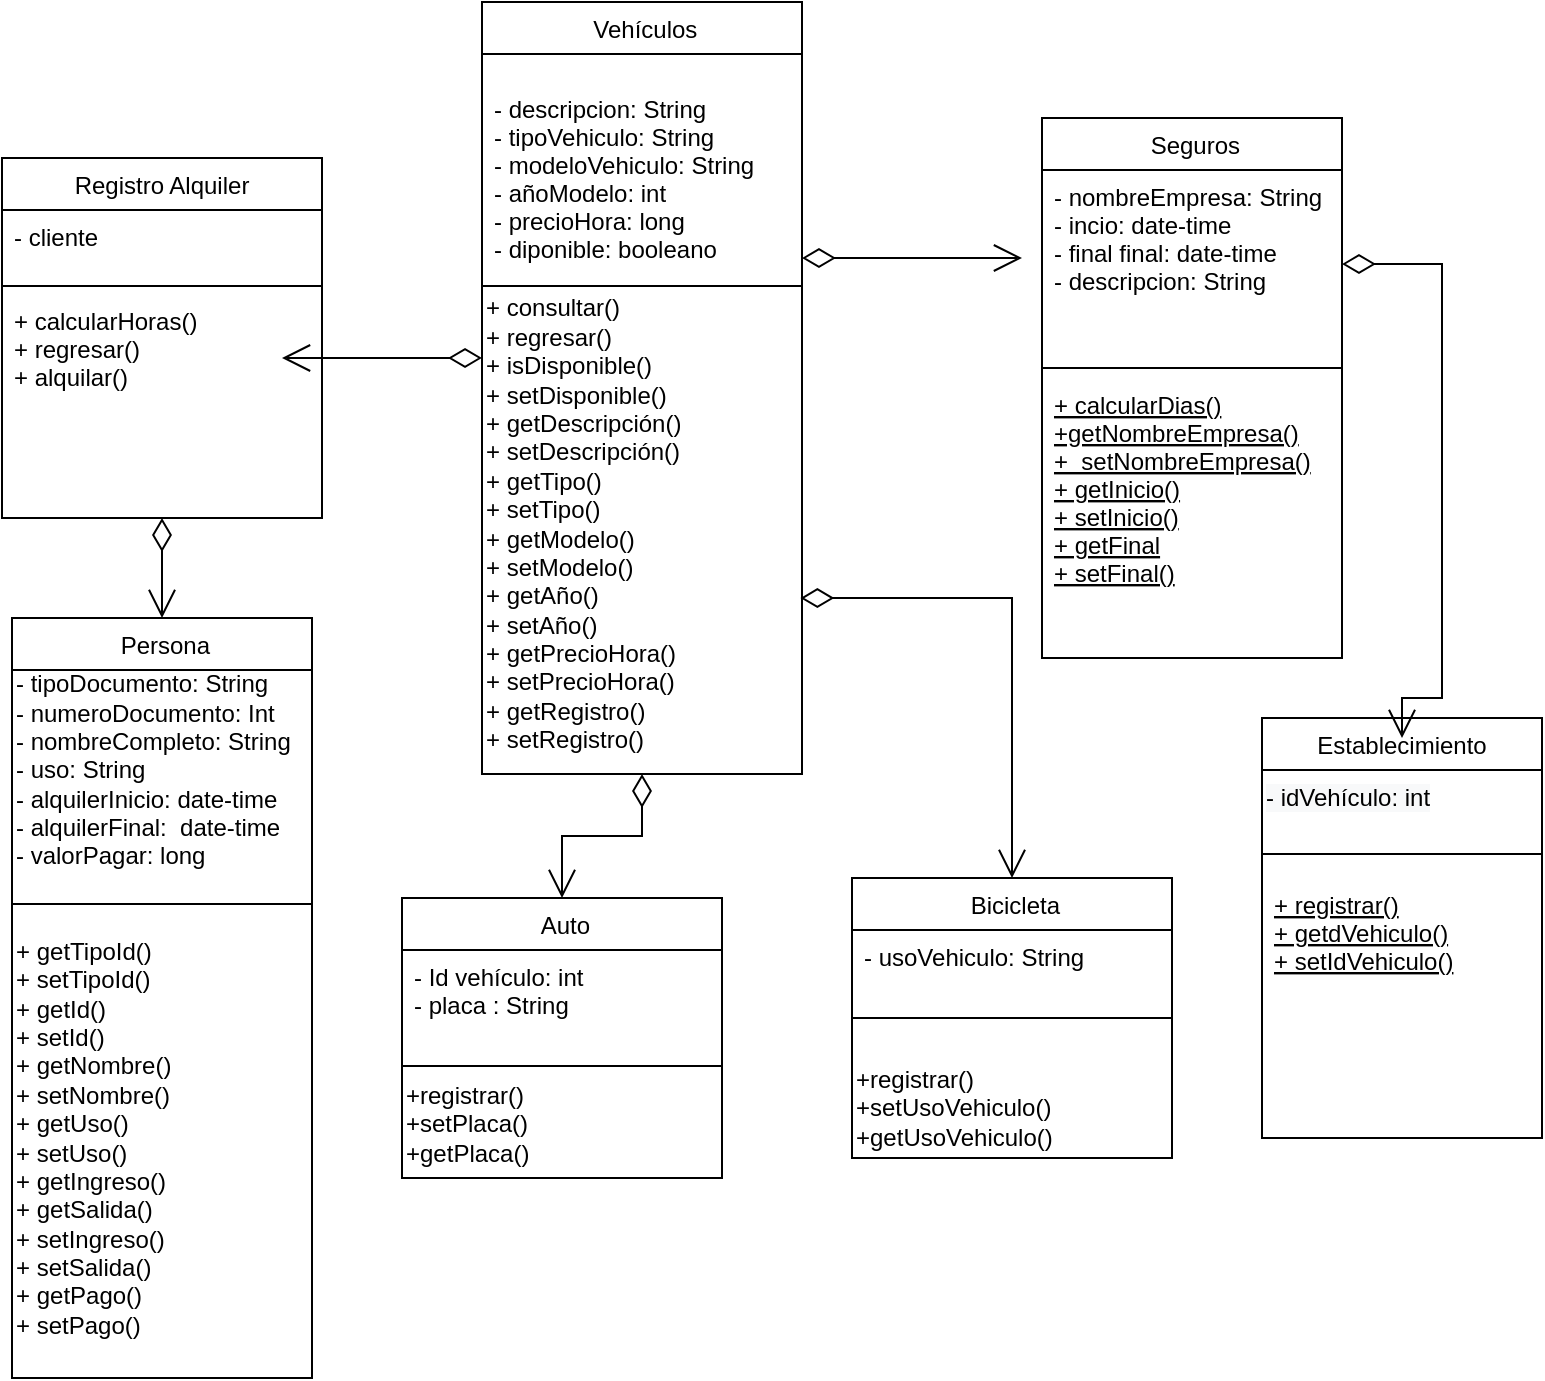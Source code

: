 <mxfile version="16.3.0" type="github">
  <diagram id="C5RBs43oDa-KdzZeNtuy" name="Page-1">
    <mxGraphModel dx="920" dy="1673" grid="1" gridSize="10" guides="1" tooltips="1" connect="1" arrows="1" fold="1" page="1" pageScale="1" pageWidth="827" pageHeight="1169" math="0" shadow="0">
      <root>
        <mxCell id="WIyWlLk6GJQsqaUBKTNV-0" />
        <mxCell id="WIyWlLk6GJQsqaUBKTNV-1" parent="WIyWlLk6GJQsqaUBKTNV-0" />
        <mxCell id="zkfFHV4jXpPFQw0GAbJ--0" value=" Vehículos" style="swimlane;fontStyle=0;align=center;verticalAlign=top;childLayout=stackLayout;horizontal=1;startSize=26;horizontalStack=0;resizeParent=1;resizeLast=0;collapsible=1;marginBottom=0;rounded=0;shadow=0;strokeWidth=1;" parent="WIyWlLk6GJQsqaUBKTNV-1" vertex="1">
          <mxGeometry x="280" y="-18" width="160" height="386" as="geometry">
            <mxRectangle x="230" y="140" width="160" height="26" as="alternateBounds" />
          </mxGeometry>
        </mxCell>
        <mxCell id="zkfFHV4jXpPFQw0GAbJ--1" value="&#xa;- descripcion: String&#xa;- tipoVehiculo: String&#xa;- modeloVehiculo: String&#xa;- añoModelo: int&#xa;- precioHora: long&#xa;- diponible: booleano&#xa;" style="text;align=left;verticalAlign=top;spacingLeft=4;spacingRight=4;overflow=hidden;rotatable=0;points=[[0,0.5],[1,0.5]];portConstraint=eastwest;" parent="zkfFHV4jXpPFQw0GAbJ--0" vertex="1">
          <mxGeometry y="26" width="160" height="112" as="geometry" />
        </mxCell>
        <mxCell id="zkfFHV4jXpPFQw0GAbJ--4" value="" style="line;html=1;strokeWidth=1;align=left;verticalAlign=middle;spacingTop=-1;spacingLeft=3;spacingRight=3;rotatable=0;labelPosition=right;points=[];portConstraint=eastwest;" parent="zkfFHV4jXpPFQw0GAbJ--0" vertex="1">
          <mxGeometry y="138" width="160" height="8" as="geometry" />
        </mxCell>
        <mxCell id="k-B6aG6RDVPSs4apZ7Dc-0" value="+ consultar()&lt;br&gt;+ regresar()&lt;br&gt;+ isDisponible()&lt;br&gt;+ setDisponible()&lt;br&gt;+ getDescripción()&lt;br&gt;+ setDescripción()&lt;br&gt;+ getTipo()&lt;br&gt;+ setTipo()&lt;br&gt;+ getModelo()&lt;br&gt;+ setModelo()&lt;br&gt;+ getAño()&lt;br&gt;+ setAño()&lt;br&gt;+ getPrecioHora()&lt;br&gt;+ setPrecioHora()&lt;br&gt;+ getRegistro()&lt;br&gt;+ setRegistro()&lt;br&gt;" style="text;html=1;align=left;verticalAlign=middle;resizable=0;points=[];autosize=1;strokeColor=none;fillColor=none;" parent="zkfFHV4jXpPFQw0GAbJ--0" vertex="1">
          <mxGeometry y="146" width="160" height="230" as="geometry" />
        </mxCell>
        <mxCell id="zkfFHV4jXpPFQw0GAbJ--6" value=" Seguros" style="swimlane;fontStyle=0;align=center;verticalAlign=top;childLayout=stackLayout;horizontal=1;startSize=26;horizontalStack=0;resizeParent=1;resizeLast=0;collapsible=1;marginBottom=0;rounded=0;shadow=0;strokeWidth=1;" parent="WIyWlLk6GJQsqaUBKTNV-1" vertex="1">
          <mxGeometry x="560" y="40" width="150" height="270" as="geometry">
            <mxRectangle x="130" y="380" width="160" height="26" as="alternateBounds" />
          </mxGeometry>
        </mxCell>
        <mxCell id="zkfFHV4jXpPFQw0GAbJ--7" value="- nombreEmpresa: String&#xa;- incio: date-time&#xa;- final final: date-time&#xa;- descripcion: String" style="text;align=left;verticalAlign=top;spacingLeft=4;spacingRight=4;overflow=hidden;rotatable=0;points=[[0,0.5],[1,0.5]];portConstraint=eastwest;" parent="zkfFHV4jXpPFQw0GAbJ--6" vertex="1">
          <mxGeometry y="26" width="150" height="94" as="geometry" />
        </mxCell>
        <mxCell id="zkfFHV4jXpPFQw0GAbJ--9" value="" style="line;html=1;strokeWidth=1;align=left;verticalAlign=middle;spacingTop=-1;spacingLeft=3;spacingRight=3;rotatable=0;labelPosition=right;points=[];portConstraint=eastwest;" parent="zkfFHV4jXpPFQw0GAbJ--6" vertex="1">
          <mxGeometry y="120" width="150" height="10" as="geometry" />
        </mxCell>
        <mxCell id="zkfFHV4jXpPFQw0GAbJ--10" value="+ calcularDias()&#xa;+getNombreEmpresa()&#xa;+  setNombreEmpresa()&#xa;+ getInicio()&#xa;+ setInicio()&#xa;+ getFinal&#xa;+ setFinal()" style="text;align=left;verticalAlign=top;spacingLeft=4;spacingRight=4;overflow=hidden;rotatable=0;points=[[0,0.5],[1,0.5]];portConstraint=eastwest;fontStyle=4" parent="zkfFHV4jXpPFQw0GAbJ--6" vertex="1">
          <mxGeometry y="130" width="150" height="140" as="geometry" />
        </mxCell>
        <mxCell id="zkfFHV4jXpPFQw0GAbJ--17" value="Registro Alquiler" style="swimlane;fontStyle=0;align=center;verticalAlign=top;childLayout=stackLayout;horizontal=1;startSize=26;horizontalStack=0;resizeParent=1;resizeLast=0;collapsible=1;marginBottom=0;rounded=0;shadow=0;strokeWidth=1;" parent="WIyWlLk6GJQsqaUBKTNV-1" vertex="1">
          <mxGeometry x="40" y="60" width="160" height="180" as="geometry">
            <mxRectangle x="550" y="140" width="160" height="26" as="alternateBounds" />
          </mxGeometry>
        </mxCell>
        <mxCell id="zkfFHV4jXpPFQw0GAbJ--18" value="- cliente" style="text;align=left;verticalAlign=top;spacingLeft=4;spacingRight=4;overflow=hidden;rotatable=0;points=[[0,0.5],[1,0.5]];portConstraint=eastwest;" parent="zkfFHV4jXpPFQw0GAbJ--17" vertex="1">
          <mxGeometry y="26" width="160" height="34" as="geometry" />
        </mxCell>
        <mxCell id="zkfFHV4jXpPFQw0GAbJ--23" value="" style="line;html=1;strokeWidth=1;align=left;verticalAlign=middle;spacingTop=-1;spacingLeft=3;spacingRight=3;rotatable=0;labelPosition=right;points=[];portConstraint=eastwest;" parent="zkfFHV4jXpPFQw0GAbJ--17" vertex="1">
          <mxGeometry y="60" width="160" height="8" as="geometry" />
        </mxCell>
        <mxCell id="zkfFHV4jXpPFQw0GAbJ--25" value="+ calcularHoras()&#xa;+ regresar()&#xa;+ alquilar()&#xa;" style="text;align=left;verticalAlign=top;spacingLeft=4;spacingRight=4;overflow=hidden;rotatable=0;points=[[0,0.5],[1,0.5]];portConstraint=eastwest;" parent="zkfFHV4jXpPFQw0GAbJ--17" vertex="1">
          <mxGeometry y="68" width="160" height="62" as="geometry" />
        </mxCell>
        <mxCell id="DPD1uwYlrS6wo-lUC2d5-0" value=" Auto" style="swimlane;fontStyle=0;align=center;verticalAlign=top;childLayout=stackLayout;horizontal=1;startSize=26;horizontalStack=0;resizeParent=1;resizeLast=0;collapsible=1;marginBottom=0;rounded=0;shadow=0;strokeWidth=1;" vertex="1" parent="WIyWlLk6GJQsqaUBKTNV-1">
          <mxGeometry x="240" y="430" width="160" height="140" as="geometry">
            <mxRectangle x="230" y="140" width="160" height="26" as="alternateBounds" />
          </mxGeometry>
        </mxCell>
        <mxCell id="DPD1uwYlrS6wo-lUC2d5-1" value="- Id vehículo: int&#xa;- placa : String" style="text;align=left;verticalAlign=top;spacingLeft=4;spacingRight=4;overflow=hidden;rotatable=0;points=[[0,0.5],[1,0.5]];portConstraint=eastwest;" vertex="1" parent="DPD1uwYlrS6wo-lUC2d5-0">
          <mxGeometry y="26" width="160" height="54" as="geometry" />
        </mxCell>
        <mxCell id="DPD1uwYlrS6wo-lUC2d5-2" value="" style="line;html=1;strokeWidth=1;align=left;verticalAlign=middle;spacingTop=-1;spacingLeft=3;spacingRight=3;rotatable=0;labelPosition=right;points=[];portConstraint=eastwest;" vertex="1" parent="DPD1uwYlrS6wo-lUC2d5-0">
          <mxGeometry y="80" width="160" height="8" as="geometry" />
        </mxCell>
        <mxCell id="DPD1uwYlrS6wo-lUC2d5-14" value="+registrar()&lt;br&gt;+setPlaca()&lt;br&gt;+getPlaca()" style="text;html=1;align=left;verticalAlign=middle;resizable=0;points=[];autosize=1;strokeColor=none;fillColor=none;" vertex="1" parent="DPD1uwYlrS6wo-lUC2d5-0">
          <mxGeometry y="88" width="160" height="50" as="geometry" />
        </mxCell>
        <mxCell id="DPD1uwYlrS6wo-lUC2d5-4" value=" Bicicleta" style="swimlane;fontStyle=0;align=center;verticalAlign=top;childLayout=stackLayout;horizontal=1;startSize=26;horizontalStack=0;resizeParent=1;resizeLast=0;collapsible=1;marginBottom=0;rounded=0;shadow=0;strokeWidth=1;" vertex="1" parent="WIyWlLk6GJQsqaUBKTNV-1">
          <mxGeometry x="465" y="420" width="160" height="140" as="geometry">
            <mxRectangle x="230" y="140" width="160" height="26" as="alternateBounds" />
          </mxGeometry>
        </mxCell>
        <mxCell id="DPD1uwYlrS6wo-lUC2d5-5" value="- usoVehiculo: String" style="text;align=left;verticalAlign=top;spacingLeft=4;spacingRight=4;overflow=hidden;rotatable=0;points=[[0,0.5],[1,0.5]];portConstraint=eastwest;" vertex="1" parent="DPD1uwYlrS6wo-lUC2d5-4">
          <mxGeometry y="26" width="160" height="24" as="geometry" />
        </mxCell>
        <mxCell id="DPD1uwYlrS6wo-lUC2d5-6" value="" style="line;html=1;strokeWidth=1;align=left;verticalAlign=middle;spacingTop=-1;spacingLeft=3;spacingRight=3;rotatable=0;labelPosition=right;points=[];portConstraint=eastwest;" vertex="1" parent="DPD1uwYlrS6wo-lUC2d5-4">
          <mxGeometry y="50" width="160" height="40" as="geometry" />
        </mxCell>
        <mxCell id="DPD1uwYlrS6wo-lUC2d5-15" value="&lt;span&gt;+registrar()&lt;/span&gt;&lt;br&gt;&lt;span&gt;+setUsoVehiculo()&lt;/span&gt;&lt;br&gt;&lt;span&gt;+getUsoVehiculo()&lt;/span&gt;" style="text;html=1;align=left;verticalAlign=middle;resizable=0;points=[];autosize=1;strokeColor=none;fillColor=none;" vertex="1" parent="DPD1uwYlrS6wo-lUC2d5-4">
          <mxGeometry y="90" width="160" height="50" as="geometry" />
        </mxCell>
        <mxCell id="DPD1uwYlrS6wo-lUC2d5-8" value=" Persona" style="swimlane;fontStyle=0;align=center;verticalAlign=top;childLayout=stackLayout;horizontal=1;startSize=26;horizontalStack=0;resizeParent=1;resizeLast=0;collapsible=1;marginBottom=0;rounded=0;shadow=0;strokeWidth=1;" vertex="1" parent="WIyWlLk6GJQsqaUBKTNV-1">
          <mxGeometry x="45" y="290" width="150" height="380" as="geometry">
            <mxRectangle x="230" y="140" width="160" height="26" as="alternateBounds" />
          </mxGeometry>
        </mxCell>
        <mxCell id="DPD1uwYlrS6wo-lUC2d5-17" value="- tipoDocumento: String&lt;br&gt;- numeroDocumento: Int&lt;br&gt;- nombreCompleto: String&lt;br&gt;- uso: String&lt;br&gt;- alquilerInicio: date-time&lt;br&gt;- alquilerFinal:&amp;nbsp;&amp;nbsp;date-time&lt;br&gt;- valorPagar: long" style="text;html=1;align=left;verticalAlign=middle;resizable=0;points=[];autosize=1;strokeColor=none;fillColor=none;" vertex="1" parent="DPD1uwYlrS6wo-lUC2d5-8">
          <mxGeometry y="26" width="150" height="100" as="geometry" />
        </mxCell>
        <mxCell id="DPD1uwYlrS6wo-lUC2d5-10" value="" style="line;html=1;strokeWidth=1;align=left;verticalAlign=middle;spacingTop=-1;spacingLeft=3;spacingRight=3;rotatable=0;labelPosition=right;points=[];portConstraint=eastwest;" vertex="1" parent="DPD1uwYlrS6wo-lUC2d5-8">
          <mxGeometry y="126" width="150" height="34" as="geometry" />
        </mxCell>
        <mxCell id="DPD1uwYlrS6wo-lUC2d5-11" value="+ getTipoId()&lt;br&gt;+ setTipoId()&lt;br&gt;+ getId()&lt;br&gt;+ setId()&lt;br&gt;+ getNombre()&lt;br&gt;+ setNombre()&lt;br&gt;+ getUso()&lt;br&gt;+ setUso()&lt;br&gt;+ getIngreso()&lt;br&gt;+ getSalida()&lt;br&gt;+ setIngreso()&lt;br&gt;+ setSalida()&lt;br&gt;+ getPago()&lt;br&gt;+ setPago()&lt;br&gt;" style="text;html=1;align=left;verticalAlign=middle;resizable=0;points=[];autosize=1;strokeColor=none;fillColor=none;" vertex="1" parent="DPD1uwYlrS6wo-lUC2d5-8">
          <mxGeometry y="160" width="150" height="200" as="geometry" />
        </mxCell>
        <mxCell id="DPD1uwYlrS6wo-lUC2d5-19" value="Establecimiento" style="swimlane;fontStyle=0;align=center;verticalAlign=top;childLayout=stackLayout;horizontal=1;startSize=26;horizontalStack=0;resizeParent=1;resizeLast=0;collapsible=1;marginBottom=0;rounded=0;shadow=0;strokeWidth=1;" vertex="1" parent="WIyWlLk6GJQsqaUBKTNV-1">
          <mxGeometry x="670" y="340" width="140" height="210" as="geometry">
            <mxRectangle x="130" y="380" width="160" height="26" as="alternateBounds" />
          </mxGeometry>
        </mxCell>
        <mxCell id="DPD1uwYlrS6wo-lUC2d5-23" value="&lt;span style=&quot;color: rgb(0 , 0 , 0) ; font-family: &amp;#34;helvetica&amp;#34; ; font-size: 12px ; font-style: normal ; font-weight: 400 ; letter-spacing: normal ; text-align: left ; text-indent: 0px ; text-transform: none ; word-spacing: 0px ; background-color: rgb(248 , 249 , 250) ; display: inline ; float: none&quot;&gt;- idVehículo: int&lt;/span&gt;" style="text;whiteSpace=wrap;html=1;" vertex="1" parent="DPD1uwYlrS6wo-lUC2d5-19">
          <mxGeometry y="26" width="140" height="30" as="geometry" />
        </mxCell>
        <mxCell id="DPD1uwYlrS6wo-lUC2d5-21" value="" style="line;html=1;strokeWidth=1;align=left;verticalAlign=middle;spacingTop=-1;spacingLeft=3;spacingRight=3;rotatable=0;labelPosition=right;points=[];portConstraint=eastwest;" vertex="1" parent="DPD1uwYlrS6wo-lUC2d5-19">
          <mxGeometry y="56" width="140" height="24" as="geometry" />
        </mxCell>
        <mxCell id="DPD1uwYlrS6wo-lUC2d5-22" value="+ registrar()&#xa;+ getdVehiculo()&#xa;+ setIdVehiculo()" style="text;align=left;verticalAlign=top;spacingLeft=4;spacingRight=4;overflow=hidden;rotatable=0;points=[[0,0.5],[1,0.5]];portConstraint=eastwest;fontStyle=4" vertex="1" parent="DPD1uwYlrS6wo-lUC2d5-19">
          <mxGeometry y="80" width="140" height="80" as="geometry" />
        </mxCell>
        <mxCell id="DPD1uwYlrS6wo-lUC2d5-27" value="" style="endArrow=open;html=1;endSize=12;startArrow=diamondThin;startSize=14;startFill=0;edgeStyle=orthogonalEdgeStyle;align=left;verticalAlign=bottom;rounded=0;" edge="1" parent="WIyWlLk6GJQsqaUBKTNV-1">
          <mxGeometry x="-1" y="61" relative="1" as="geometry">
            <mxPoint x="440" y="110" as="sourcePoint" />
            <mxPoint x="550" y="110" as="targetPoint" />
            <mxPoint x="-10" y="1" as="offset" />
          </mxGeometry>
        </mxCell>
        <mxCell id="DPD1uwYlrS6wo-lUC2d5-29" value="" style="endArrow=open;html=1;endSize=12;startArrow=diamondThin;startSize=14;startFill=0;edgeStyle=orthogonalEdgeStyle;align=left;verticalAlign=bottom;rounded=0;" edge="1" parent="WIyWlLk6GJQsqaUBKTNV-1">
          <mxGeometry x="-1" y="61" relative="1" as="geometry">
            <mxPoint x="280" y="160" as="sourcePoint" />
            <mxPoint x="180" y="160" as="targetPoint" />
            <mxPoint x="-10" y="1" as="offset" />
            <Array as="points">
              <mxPoint x="260" y="160" />
              <mxPoint x="260" y="160" />
            </Array>
          </mxGeometry>
        </mxCell>
        <mxCell id="DPD1uwYlrS6wo-lUC2d5-30" value="" style="endArrow=open;html=1;endSize=12;startArrow=diamondThin;startSize=14;startFill=0;edgeStyle=orthogonalEdgeStyle;align=left;verticalAlign=bottom;rounded=0;exitX=0.5;exitY=1;exitDx=0;exitDy=0;entryX=0.5;entryY=0;entryDx=0;entryDy=0;" edge="1" parent="WIyWlLk6GJQsqaUBKTNV-1" source="zkfFHV4jXpPFQw0GAbJ--17" target="DPD1uwYlrS6wo-lUC2d5-8">
          <mxGeometry x="-1" y="61" relative="1" as="geometry">
            <mxPoint x="120" y="270" as="sourcePoint" />
            <mxPoint x="120" y="280" as="targetPoint" />
            <mxPoint x="-10" y="1" as="offset" />
          </mxGeometry>
        </mxCell>
        <mxCell id="DPD1uwYlrS6wo-lUC2d5-32" value="" style="endArrow=open;html=1;endSize=12;startArrow=diamondThin;startSize=14;startFill=0;edgeStyle=orthogonalEdgeStyle;align=left;verticalAlign=bottom;rounded=0;entryX=0.5;entryY=0;entryDx=0;entryDy=0;exitX=0.5;exitY=1;exitDx=0;exitDy=0;" edge="1" parent="WIyWlLk6GJQsqaUBKTNV-1" source="zkfFHV4jXpPFQw0GAbJ--0" target="DPD1uwYlrS6wo-lUC2d5-0">
          <mxGeometry x="-1" y="240" relative="1" as="geometry">
            <mxPoint x="360" y="390" as="sourcePoint" />
            <mxPoint x="470" y="270" as="targetPoint" />
            <mxPoint y="-10" as="offset" />
          </mxGeometry>
        </mxCell>
        <mxCell id="DPD1uwYlrS6wo-lUC2d5-34" value="" style="endArrow=open;html=1;endSize=12;startArrow=diamondThin;startSize=14;startFill=0;edgeStyle=orthogonalEdgeStyle;align=left;verticalAlign=bottom;rounded=0;entryX=0.5;entryY=0;entryDx=0;entryDy=0;exitX=0.995;exitY=0.661;exitDx=0;exitDy=0;exitPerimeter=0;" edge="1" parent="WIyWlLk6GJQsqaUBKTNV-1" source="k-B6aG6RDVPSs4apZ7Dc-0" target="DPD1uwYlrS6wo-lUC2d5-4">
          <mxGeometry x="-0.343" y="100" relative="1" as="geometry">
            <mxPoint x="310" y="270" as="sourcePoint" />
            <mxPoint x="470" y="270" as="targetPoint" />
            <mxPoint as="offset" />
          </mxGeometry>
        </mxCell>
        <mxCell id="DPD1uwYlrS6wo-lUC2d5-39" value="" style="endArrow=open;html=1;endSize=12;startArrow=diamondThin;startSize=14;startFill=0;edgeStyle=orthogonalEdgeStyle;align=left;verticalAlign=bottom;rounded=0;" edge="1" parent="WIyWlLk6GJQsqaUBKTNV-1" source="zkfFHV4jXpPFQw0GAbJ--7">
          <mxGeometry x="-0.674" y="-63" relative="1" as="geometry">
            <mxPoint x="560" y="330" as="sourcePoint" />
            <mxPoint x="740" y="350" as="targetPoint" />
            <Array as="points">
              <mxPoint x="760" y="113" />
              <mxPoint x="760" y="330" />
              <mxPoint x="740" y="330" />
            </Array>
            <mxPoint x="1" y="-126" as="offset" />
          </mxGeometry>
        </mxCell>
      </root>
    </mxGraphModel>
  </diagram>
</mxfile>

